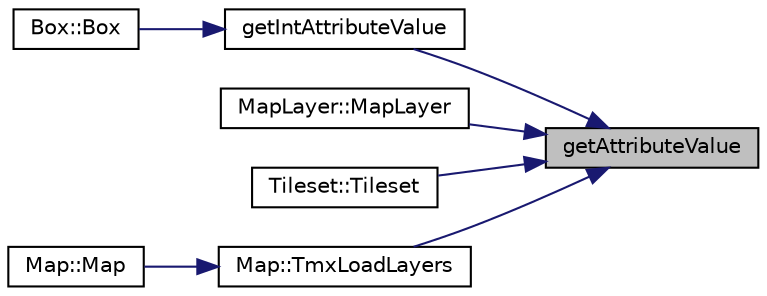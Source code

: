 digraph "getAttributeValue"
{
 // LATEX_PDF_SIZE
  bgcolor="transparent";
  edge [fontname="Helvetica",fontsize="10",labelfontname="Helvetica",labelfontsize="10"];
  node [fontname="Helvetica",fontsize="10",shape=record];
  rankdir="RL";
  Node1 [label="getAttributeValue",height=0.2,width=0.4,color="black", fillcolor="grey75", style="filled", fontcolor="black",tooltip="Retourne la valeur d'un attribut d'un balise XML."];
  Node1 -> Node2 [dir="back",color="midnightblue",fontsize="10",style="solid",fontname="Helvetica"];
  Node2 [label="getIntAttributeValue",height=0.2,width=0.4,color="black",URL="$tmxParsing_8cpp.html#a948722115df7fcc4021dea32c47a19b5",tooltip=" "];
  Node2 -> Node3 [dir="back",color="midnightblue",fontsize="10",style="solid",fontname="Helvetica"];
  Node3 [label="Box::Box",height=0.2,width=0.4,color="black",URL="$classBox.html#a929e51c7af7daa185f5fd6a8956c8e76",tooltip="Constructeur depuis balise d'une map .tmx."];
  Node1 -> Node4 [dir="back",color="midnightblue",fontsize="10",style="solid",fontname="Helvetica"];
  Node4 [label="MapLayer::MapLayer",height=0.2,width=0.4,color="black",URL="$classMapLayer.html#aaa68e0a5062ae9f9dc97383d3687b19e",tooltip="Constructeur avec data brut comme parametre."];
  Node1 -> Node5 [dir="back",color="midnightblue",fontsize="10",style="solid",fontname="Helvetica"];
  Node5 [label="Tileset::Tileset",height=0.2,width=0.4,color="black",URL="$classTileset.html#af8a961b7dea8aa1172a6b1caa8b94e54",tooltip="Constructeur par copie."];
  Node1 -> Node6 [dir="back",color="midnightblue",fontsize="10",style="solid",fontname="Helvetica"];
  Node6 [label="Map::TmxLoadLayers",height=0.2,width=0.4,color="black",URL="$classMap.html#ab57f33273034a118bb9434befbeb4263",tooltip="Charge les données d'un fichier .tmx."];
  Node6 -> Node7 [dir="back",color="midnightblue",fontsize="10",style="solid",fontname="Helvetica"];
  Node7 [label="Map::Map",height=0.2,width=0.4,color="black",URL="$classMap.html#aabdba839fca85548ccc15926cdb5f68a",tooltip="Constructeur prennant en parametre un fichier .tmx et un .tsx."];
}
